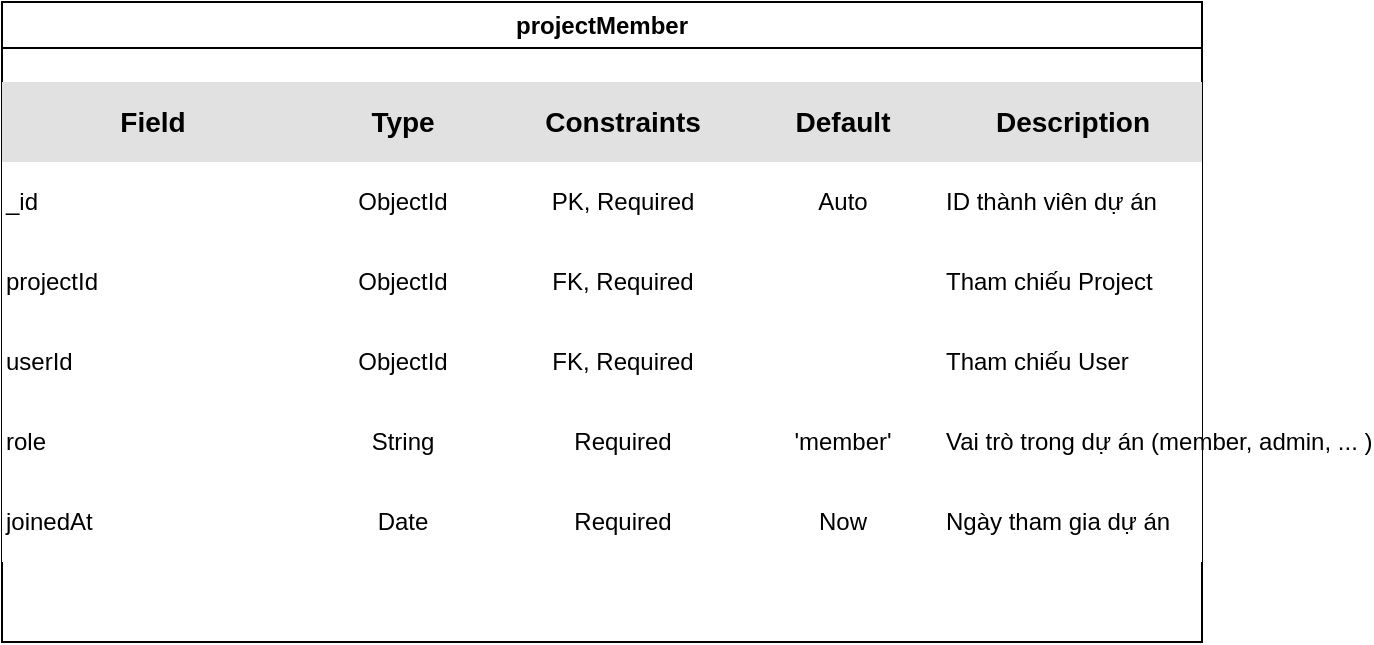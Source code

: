 <mxfile version="27.2.0">
  <diagram name="projectMember_model_erd" id="projectMember_model_erd">
    <mxGraphModel dx="664" dy="690" grid="1" gridSize="10" guides="1" tooltips="1" connect="1" arrows="1" fold="1" page="1" pageScale="1" pageWidth="827" pageHeight="1169" math="0" shadow="0">
      <root>
        <mxCell id="0" />
        <mxCell id="1" parent="0" />
        <mxCell id="2" value="&lt;b&gt;projectMember&lt;/b&gt;" style="swimlane;html=1;rounded=0;whiteSpace=wrap;container=1;collapsible=0;" parent="1" vertex="1">
          <mxGeometry x="10" y="110" width="600" height="320" as="geometry" />
        </mxCell>
        <mxCell id="3" value="&lt;b&gt;Field&lt;/b&gt;" style="table;html=1;strokeColor=none;fillColor=#e1e1e1;fontSize=14;fontStyle=1;align=center;verticalAlign=middle;" parent="2" vertex="1">
          <mxGeometry y="40" width="150" height="40" as="geometry" />
        </mxCell>
        <mxCell id="4" value="&lt;b&gt;Type&lt;/b&gt;" style="table;html=1;strokeColor=none;fillColor=#e1e1e1;fontSize=14;fontStyle=1;align=center;verticalAlign=middle;" parent="2" vertex="1">
          <mxGeometry x="150" y="40" width="100" height="40" as="geometry" />
        </mxCell>
        <mxCell id="5" value="&lt;b&gt;Constraints&lt;/b&gt;" style="table;html=1;strokeColor=none;fillColor=#e1e1e1;fontSize=14;fontStyle=1;align=center;verticalAlign=middle;" parent="2" vertex="1">
          <mxGeometry x="250" y="40" width="120" height="40" as="geometry" />
        </mxCell>
        <mxCell id="6" value="&lt;b&gt;Default&lt;/b&gt;" style="table;html=1;strokeColor=none;fillColor=#e1e1e1;fontSize=14;fontStyle=1;align=center;verticalAlign=middle;" parent="2" vertex="1">
          <mxGeometry x="370" y="40" width="100" height="40" as="geometry" />
        </mxCell>
        <mxCell id="7" value="&lt;b&gt;Description&lt;/b&gt;" style="table;html=1;strokeColor=none;fillColor=#e1e1e1;fontSize=14;fontStyle=1;align=center;verticalAlign=middle;" parent="2" vertex="1">
          <mxGeometry x="470" y="40" width="130" height="40" as="geometry" />
        </mxCell>
        <mxCell id="8" value="_id" style="table;html=1;strokeColor=none;fillColor=#fff;align=left;verticalAlign=middle;" parent="2" vertex="1">
          <mxGeometry y="80" width="150" height="40" as="geometry" />
        </mxCell>
        <mxCell id="9" value="ObjectId" style="table;html=1;strokeColor=none;fillColor=#fff;align=center;verticalAlign=middle;" parent="2" vertex="1">
          <mxGeometry x="150" y="80" width="100" height="40" as="geometry" />
        </mxCell>
        <mxCell id="10" value="PK, Required" style="table;html=1;strokeColor=none;fillColor=#fff;align=center;verticalAlign=middle;" parent="2" vertex="1">
          <mxGeometry x="250" y="80" width="120" height="40" as="geometry" />
        </mxCell>
        <mxCell id="11" value="Auto" style="table;html=1;strokeColor=none;fillColor=#fff;align=center;verticalAlign=middle;" parent="2" vertex="1">
          <mxGeometry x="370" y="80" width="100" height="40" as="geometry" />
        </mxCell>
        <mxCell id="12" value="ID thành viên dự án" style="table;html=1;strokeColor=none;fillColor=#fff;align=left;verticalAlign=middle;" parent="2" vertex="1">
          <mxGeometry x="470" y="80" width="130" height="40" as="geometry" />
        </mxCell>
        <mxCell id="13" value="projectId" style="table;html=1;strokeColor=none;fillColor=#fff;align=left;verticalAlign=middle;" parent="2" vertex="1">
          <mxGeometry y="120" width="150" height="40" as="geometry" />
        </mxCell>
        <mxCell id="14" value="ObjectId" style="table;html=1;strokeColor=none;fillColor=#fff;align=center;verticalAlign=middle;" parent="2" vertex="1">
          <mxGeometry x="150" y="120" width="100" height="40" as="geometry" />
        </mxCell>
        <mxCell id="15" value="FK, Required" style="table;html=1;strokeColor=none;fillColor=#fff;align=center;verticalAlign=middle;" parent="2" vertex="1">
          <mxGeometry x="250" y="120" width="120" height="40" as="geometry" />
        </mxCell>
        <mxCell id="16" value="" style="table;html=1;strokeColor=none;fillColor=#fff;align=center;verticalAlign=middle;" parent="2" vertex="1">
          <mxGeometry x="370" y="120" width="100" height="40" as="geometry" />
        </mxCell>
        <mxCell id="17" value="Tham chiếu Project" style="table;html=1;strokeColor=none;fillColor=#fff;align=left;verticalAlign=middle;" parent="2" vertex="1">
          <mxGeometry x="470" y="120" width="130" height="40" as="geometry" />
        </mxCell>
        <mxCell id="18" value="userId" style="table;html=1;strokeColor=none;fillColor=#fff;align=left;verticalAlign=middle;" parent="2" vertex="1">
          <mxGeometry y="160" width="150" height="40" as="geometry" />
        </mxCell>
        <mxCell id="19" value="ObjectId" style="table;html=1;strokeColor=none;fillColor=#fff;align=center;verticalAlign=middle;" parent="2" vertex="1">
          <mxGeometry x="150" y="160" width="100" height="40" as="geometry" />
        </mxCell>
        <mxCell id="20" value="FK, Required" style="table;html=1;strokeColor=none;fillColor=#fff;align=center;verticalAlign=middle;" parent="2" vertex="1">
          <mxGeometry x="250" y="160" width="120" height="40" as="geometry" />
        </mxCell>
        <mxCell id="21" value="" style="table;html=1;strokeColor=none;fillColor=#fff;align=center;verticalAlign=middle;" parent="2" vertex="1">
          <mxGeometry x="370" y="160" width="100" height="40" as="geometry" />
        </mxCell>
        <mxCell id="22" value="Tham chiếu User" style="table;html=1;strokeColor=none;fillColor=#fff;align=left;verticalAlign=middle;" parent="2" vertex="1">
          <mxGeometry x="470" y="160" width="130" height="40" as="geometry" />
        </mxCell>
        <mxCell id="23" value="role" style="table;html=1;strokeColor=none;fillColor=#fff;align=left;verticalAlign=middle;" parent="2" vertex="1">
          <mxGeometry y="200" width="150" height="40" as="geometry" />
        </mxCell>
        <mxCell id="24" value="String" style="table;html=1;strokeColor=none;fillColor=#fff;align=center;verticalAlign=middle;" parent="2" vertex="1">
          <mxGeometry x="150" y="200" width="100" height="40" as="geometry" />
        </mxCell>
        <mxCell id="25" value="Required" style="table;html=1;strokeColor=none;fillColor=#fff;align=center;verticalAlign=middle;" parent="2" vertex="1">
          <mxGeometry x="250" y="200" width="120" height="40" as="geometry" />
        </mxCell>
        <mxCell id="26" value="&#39;member&#39;" style="table;html=1;strokeColor=none;fillColor=#fff;align=center;verticalAlign=middle;" parent="2" vertex="1">
          <mxGeometry x="370" y="200" width="100" height="40" as="geometry" />
        </mxCell>
        <mxCell id="27" value="Vai trò trong dự án (member, admin, ... )" style="table;html=1;strokeColor=none;fillColor=#fff;align=left;verticalAlign=middle;" parent="2" vertex="1">
          <mxGeometry x="470" y="200" width="130" height="40" as="geometry" />
        </mxCell>
        <mxCell id="28" value="joinedAt" style="table;html=1;strokeColor=none;fillColor=#fff;align=left;verticalAlign=middle;" parent="2" vertex="1">
          <mxGeometry y="240" width="150" height="40" as="geometry" />
        </mxCell>
        <mxCell id="29" value="Date" style="table;html=1;strokeColor=none;fillColor=#fff;align=center;verticalAlign=middle;" parent="2" vertex="1">
          <mxGeometry x="150" y="240" width="100" height="40" as="geometry" />
        </mxCell>
        <mxCell id="30" value="Required" style="table;html=1;strokeColor=none;fillColor=#fff;align=center;verticalAlign=middle;" parent="2" vertex="1">
          <mxGeometry x="250" y="240" width="120" height="40" as="geometry" />
        </mxCell>
        <mxCell id="31" value="Now" style="table;html=1;strokeColor=none;fillColor=#fff;align=center;verticalAlign=middle;" parent="2" vertex="1">
          <mxGeometry x="370" y="240" width="100" height="40" as="geometry" />
        </mxCell>
        <mxCell id="32" value="Ngày tham gia dự án" style="table;html=1;strokeColor=none;fillColor=#fff;align=left;verticalAlign=middle;" parent="2" vertex="1">
          <mxGeometry x="470" y="240" width="130" height="40" as="geometry" />
        </mxCell>
      </root>
    </mxGraphModel>
  </diagram>
</mxfile>
